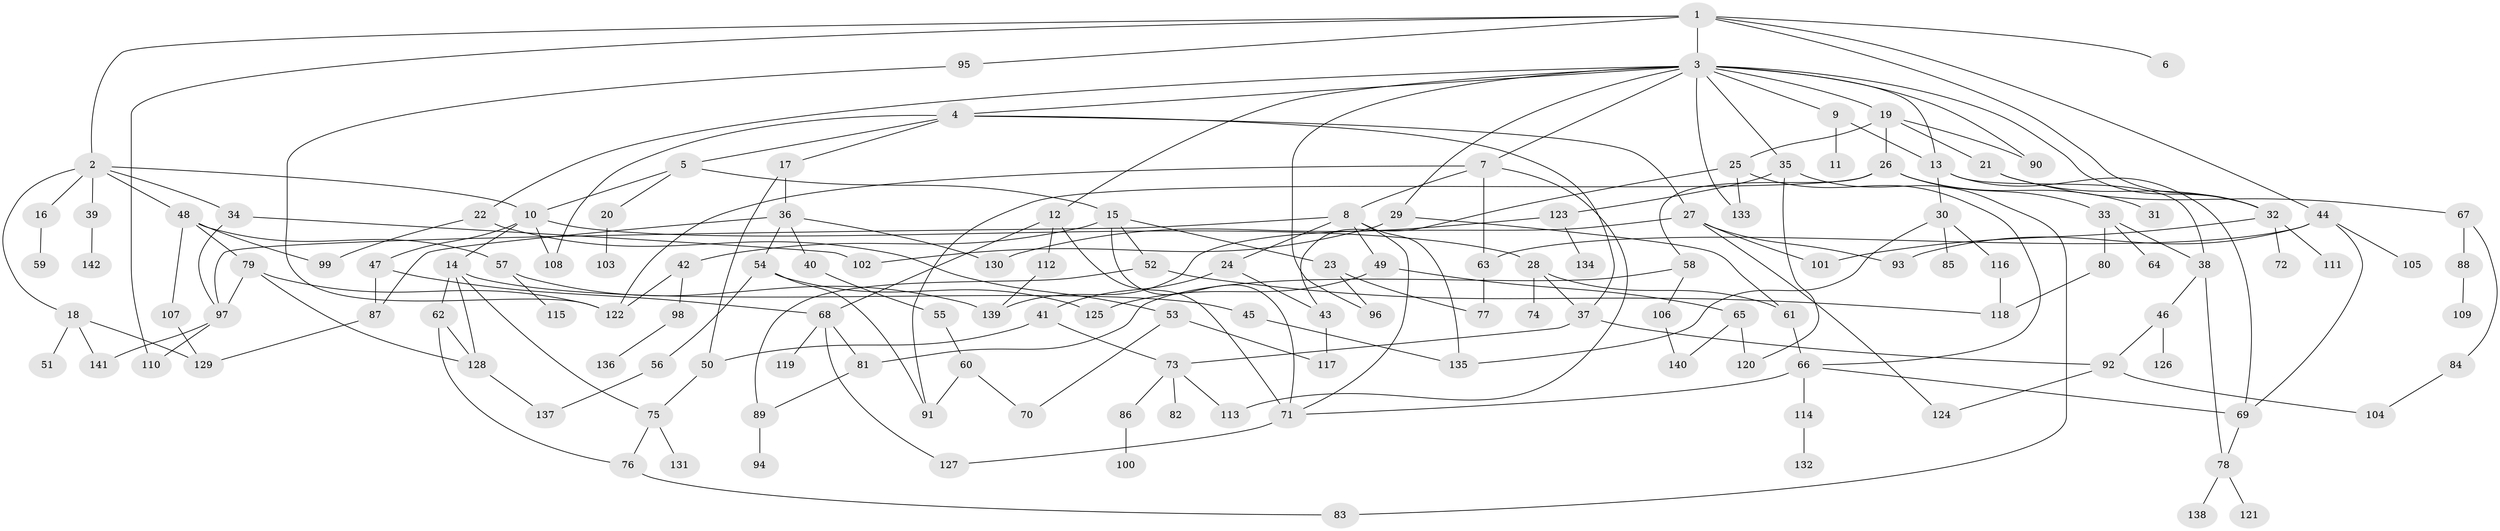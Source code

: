 // coarse degree distribution, {12: 0.010526315789473684, 14: 0.010526315789473684, 7: 0.010526315789473684, 1: 0.18947368421052632, 5: 0.14736842105263157, 9: 0.010526315789473684, 4: 0.17894736842105263, 6: 0.021052631578947368, 2: 0.21052631578947367, 3: 0.21052631578947367}
// Generated by graph-tools (version 1.1) at 2025/23/03/03/25 07:23:33]
// undirected, 142 vertices, 206 edges
graph export_dot {
graph [start="1"]
  node [color=gray90,style=filled];
  1;
  2;
  3;
  4;
  5;
  6;
  7;
  8;
  9;
  10;
  11;
  12;
  13;
  14;
  15;
  16;
  17;
  18;
  19;
  20;
  21;
  22;
  23;
  24;
  25;
  26;
  27;
  28;
  29;
  30;
  31;
  32;
  33;
  34;
  35;
  36;
  37;
  38;
  39;
  40;
  41;
  42;
  43;
  44;
  45;
  46;
  47;
  48;
  49;
  50;
  51;
  52;
  53;
  54;
  55;
  56;
  57;
  58;
  59;
  60;
  61;
  62;
  63;
  64;
  65;
  66;
  67;
  68;
  69;
  70;
  71;
  72;
  73;
  74;
  75;
  76;
  77;
  78;
  79;
  80;
  81;
  82;
  83;
  84;
  85;
  86;
  87;
  88;
  89;
  90;
  91;
  92;
  93;
  94;
  95;
  96;
  97;
  98;
  99;
  100;
  101;
  102;
  103;
  104;
  105;
  106;
  107;
  108;
  109;
  110;
  111;
  112;
  113;
  114;
  115;
  116;
  117;
  118;
  119;
  120;
  121;
  122;
  123;
  124;
  125;
  126;
  127;
  128;
  129;
  130;
  131;
  132;
  133;
  134;
  135;
  136;
  137;
  138;
  139;
  140;
  141;
  142;
  1 -- 2;
  1 -- 3;
  1 -- 6;
  1 -- 44;
  1 -- 95;
  1 -- 110;
  1 -- 32;
  2 -- 16;
  2 -- 18;
  2 -- 34;
  2 -- 39;
  2 -- 48;
  2 -- 10;
  3 -- 4;
  3 -- 7;
  3 -- 9;
  3 -- 12;
  3 -- 19;
  3 -- 22;
  3 -- 29;
  3 -- 32;
  3 -- 35;
  3 -- 133;
  3 -- 90;
  3 -- 13;
  3 -- 96;
  4 -- 5;
  4 -- 17;
  4 -- 27;
  4 -- 37;
  4 -- 108;
  5 -- 10;
  5 -- 15;
  5 -- 20;
  7 -- 8;
  7 -- 113;
  7 -- 122;
  7 -- 63;
  8 -- 24;
  8 -- 49;
  8 -- 135;
  8 -- 97;
  8 -- 71;
  9 -- 11;
  9 -- 13;
  10 -- 14;
  10 -- 28;
  10 -- 47;
  10 -- 108;
  12 -- 112;
  12 -- 68;
  12 -- 71;
  13 -- 30;
  13 -- 69;
  13 -- 38;
  14 -- 45;
  14 -- 62;
  14 -- 128;
  14 -- 75;
  15 -- 23;
  15 -- 42;
  15 -- 52;
  15 -- 71;
  16 -- 59;
  17 -- 36;
  17 -- 50;
  18 -- 51;
  18 -- 141;
  18 -- 129;
  19 -- 21;
  19 -- 25;
  19 -- 26;
  19 -- 90;
  20 -- 103;
  21 -- 67;
  21 -- 32;
  22 -- 53;
  22 -- 99;
  23 -- 96;
  23 -- 77;
  24 -- 41;
  24 -- 43;
  25 -- 133;
  25 -- 66;
  25 -- 43;
  26 -- 31;
  26 -- 33;
  26 -- 58;
  26 -- 91;
  27 -- 93;
  27 -- 124;
  27 -- 139;
  27 -- 101;
  28 -- 74;
  28 -- 61;
  28 -- 37;
  29 -- 61;
  29 -- 102;
  30 -- 85;
  30 -- 116;
  30 -- 135;
  32 -- 72;
  32 -- 101;
  32 -- 111;
  33 -- 38;
  33 -- 64;
  33 -- 80;
  34 -- 102;
  34 -- 97;
  35 -- 120;
  35 -- 123;
  35 -- 83;
  36 -- 40;
  36 -- 54;
  36 -- 87;
  36 -- 130;
  37 -- 73;
  37 -- 92;
  38 -- 46;
  38 -- 78;
  39 -- 142;
  40 -- 55;
  41 -- 50;
  41 -- 73;
  42 -- 98;
  42 -- 122;
  43 -- 117;
  44 -- 63;
  44 -- 105;
  44 -- 69;
  44 -- 93;
  45 -- 135;
  46 -- 92;
  46 -- 126;
  47 -- 68;
  47 -- 87;
  48 -- 57;
  48 -- 79;
  48 -- 107;
  48 -- 99;
  49 -- 65;
  49 -- 125;
  50 -- 75;
  52 -- 118;
  52 -- 89;
  53 -- 70;
  53 -- 117;
  54 -- 56;
  54 -- 91;
  54 -- 125;
  55 -- 60;
  56 -- 137;
  57 -- 115;
  57 -- 139;
  58 -- 81;
  58 -- 106;
  60 -- 70;
  60 -- 91;
  61 -- 66;
  62 -- 76;
  62 -- 128;
  63 -- 77;
  65 -- 140;
  65 -- 120;
  66 -- 114;
  66 -- 71;
  66 -- 69;
  67 -- 84;
  67 -- 88;
  68 -- 119;
  68 -- 127;
  68 -- 81;
  69 -- 78;
  71 -- 127;
  73 -- 82;
  73 -- 86;
  73 -- 113;
  75 -- 131;
  75 -- 76;
  76 -- 83;
  78 -- 121;
  78 -- 138;
  79 -- 97;
  79 -- 128;
  79 -- 122;
  80 -- 118;
  81 -- 89;
  84 -- 104;
  86 -- 100;
  87 -- 129;
  88 -- 109;
  89 -- 94;
  92 -- 104;
  92 -- 124;
  95 -- 122;
  97 -- 110;
  97 -- 141;
  98 -- 136;
  106 -- 140;
  107 -- 129;
  112 -- 139;
  114 -- 132;
  116 -- 118;
  123 -- 130;
  123 -- 134;
  128 -- 137;
}
